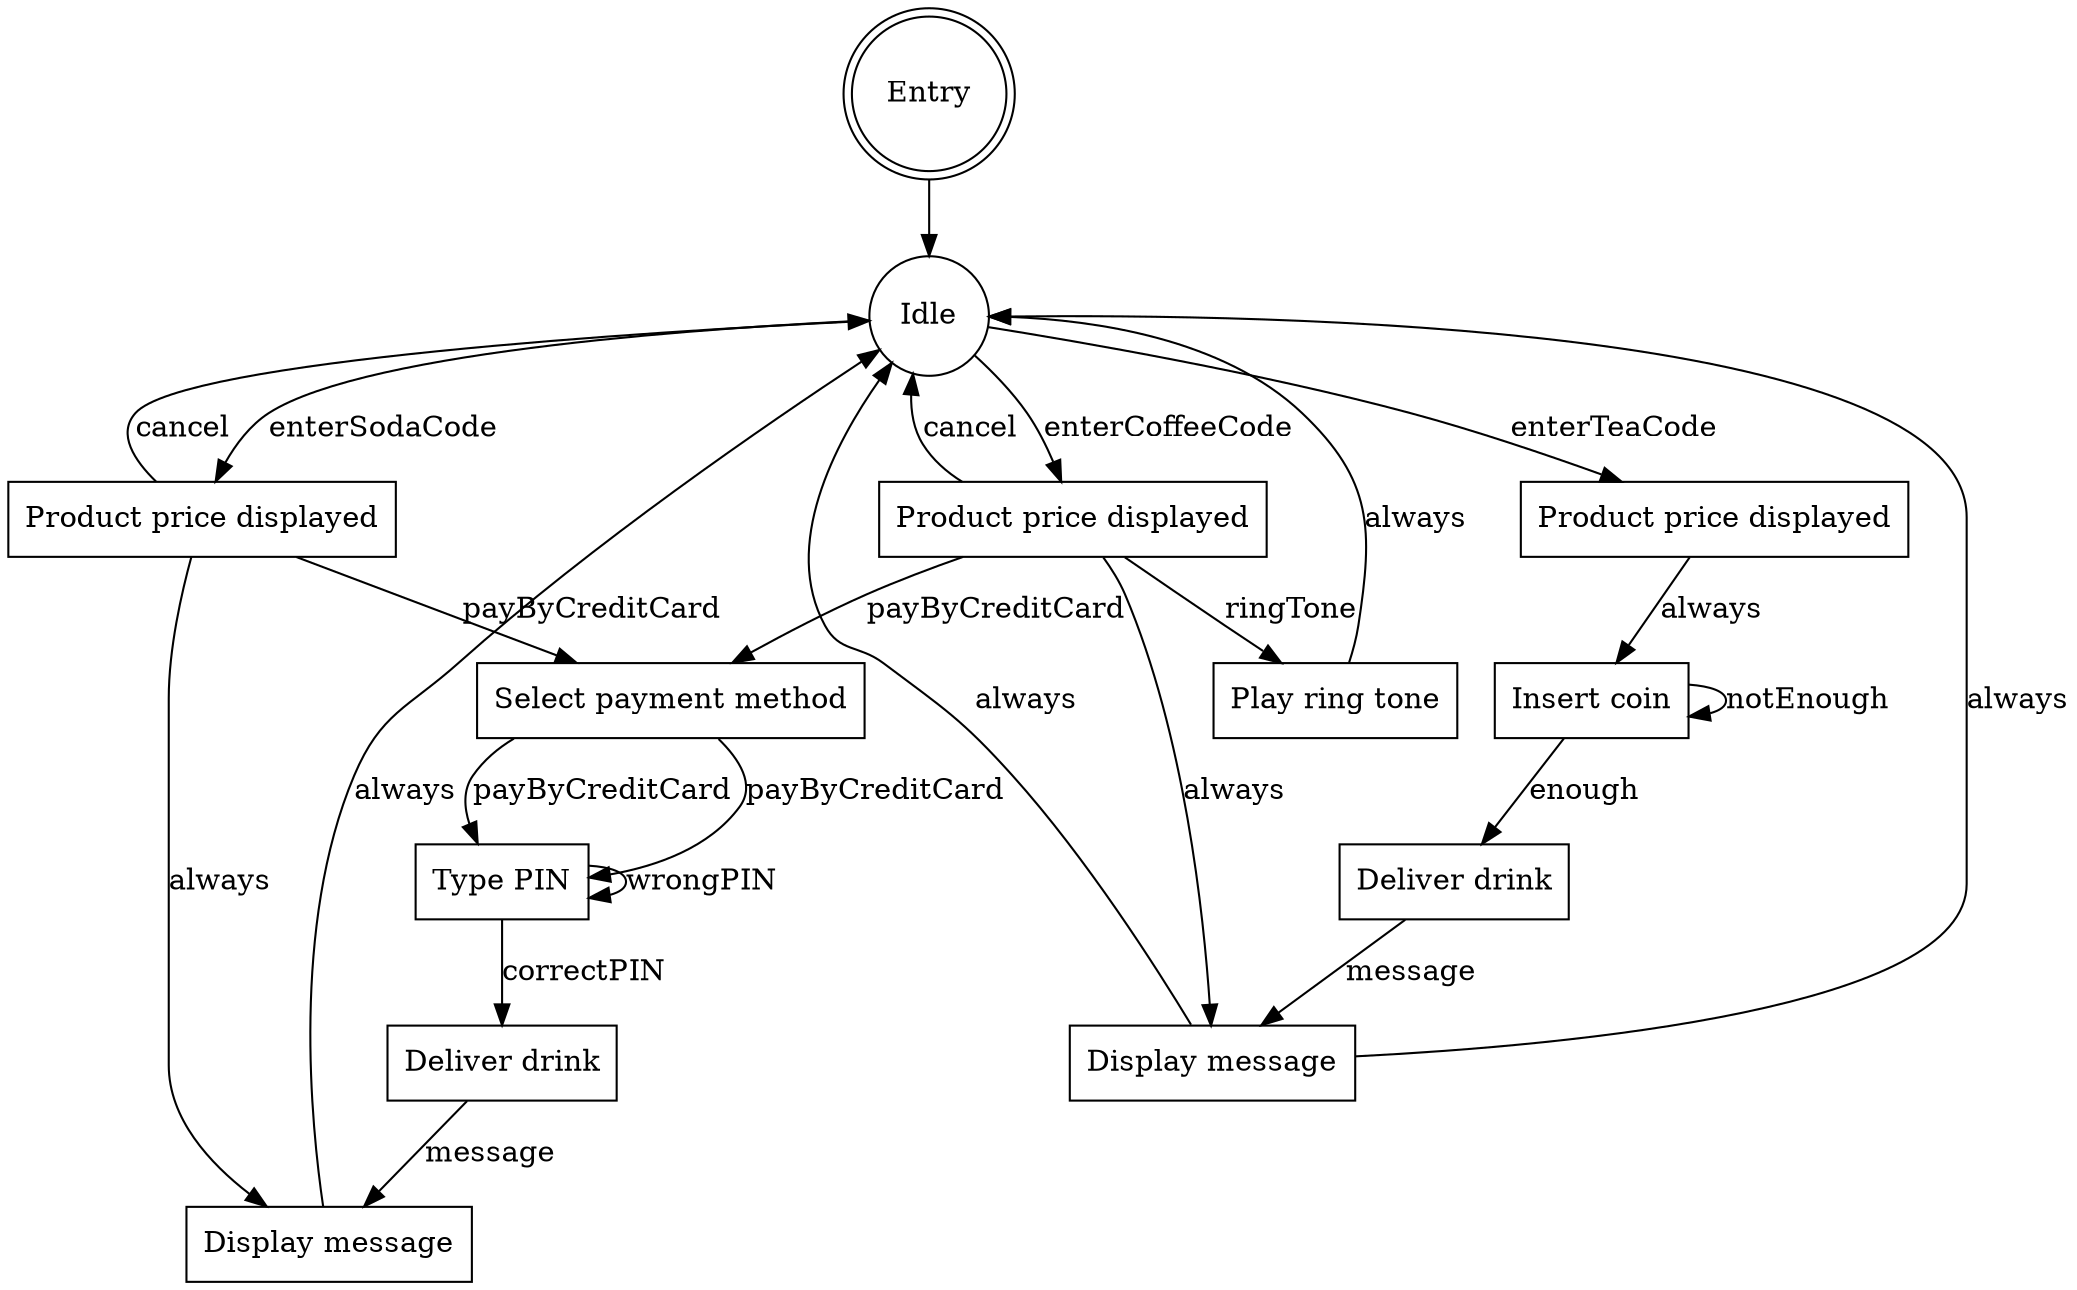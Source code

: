 digraph IntegratedModel {
    // Common Elements
    node [shape = circle];
    entry [label = "Entry", shape = doublecircle];
    idle [label = "Idle"];

    // Variant 1
    node [shape = box];
    productPriceDisplayed1 [label = "Product price displayed"];
    deliverDrink1 [label = "Deliver drink"];
    displayMessage1 [label = "Display message"];
    selectPaymentMethod1 [label = "Select payment method"];
    typePIN1 [label = "Type PIN"];

    // Variant 2
    productPriceDisplayed2 [label = "Product price displayed"];
    deliverDrink2 [label = "Deliver drink"];
    displayMessage2 [label = "Display message"];
    playRingTone [label = "Play ring tone"];

    // Variant 3
    productPriceDisplayed3 [label = "Product price displayed"];
    insertCoin [label = "Insert coin"];

    // Connections
    entry -> idle;
    idle -> productPriceDisplayed1 [label = "enterSodaCode"];
    idle -> productPriceDisplayed2 [label = "enterCoffeeCode"];
    idle -> productPriceDisplayed3 [label = "enterTeaCode"];
    productPriceDisplayed1 -> displayMessage1 [label = "always"];
    productPriceDisplayed1 -> idle [label = "cancel"];
    displayMessage1 -> idle [label = "always"];
    productPriceDisplayed1 -> selectPaymentMethod1 [label = "payByCreditCard"];
    selectPaymentMethod1 -> typePIN1 [label = "payByCreditCard"];
    typePIN1 -> typePIN1 [label = "wrongPIN"];
    typePIN1 -> deliverDrink1 [label = "correctPIN"];
    deliverDrink1 -> displayMessage1 [label = "message"];
    productPriceDisplayed2 -> displayMessage2 [label = "always"];
    productPriceDisplayed2 -> idle [label = "cancel"];
    displayMessage2 -> idle [label = "always"];
    productPriceDisplayed2 -> playRingTone [label = "ringTone"];
    playRingTone -> idle [label = "always"];
    productPriceDisplayed2 -> selectPaymentMethod1 [label = "payByCreditCard"];
    selectPaymentMethod1 -> typePIN1 [label = "payByCreditCard"];
    productPriceDisplayed3 -> insertCoin [label = "always"];
    insertCoin -> insertCoin [label = "notEnough"];
    insertCoin -> deliverDrink2 [label = "enough"];
    deliverDrink2 -> displayMessage2 [label = "message"];
    displayMessage2 -> idle [label = "always"];
}

